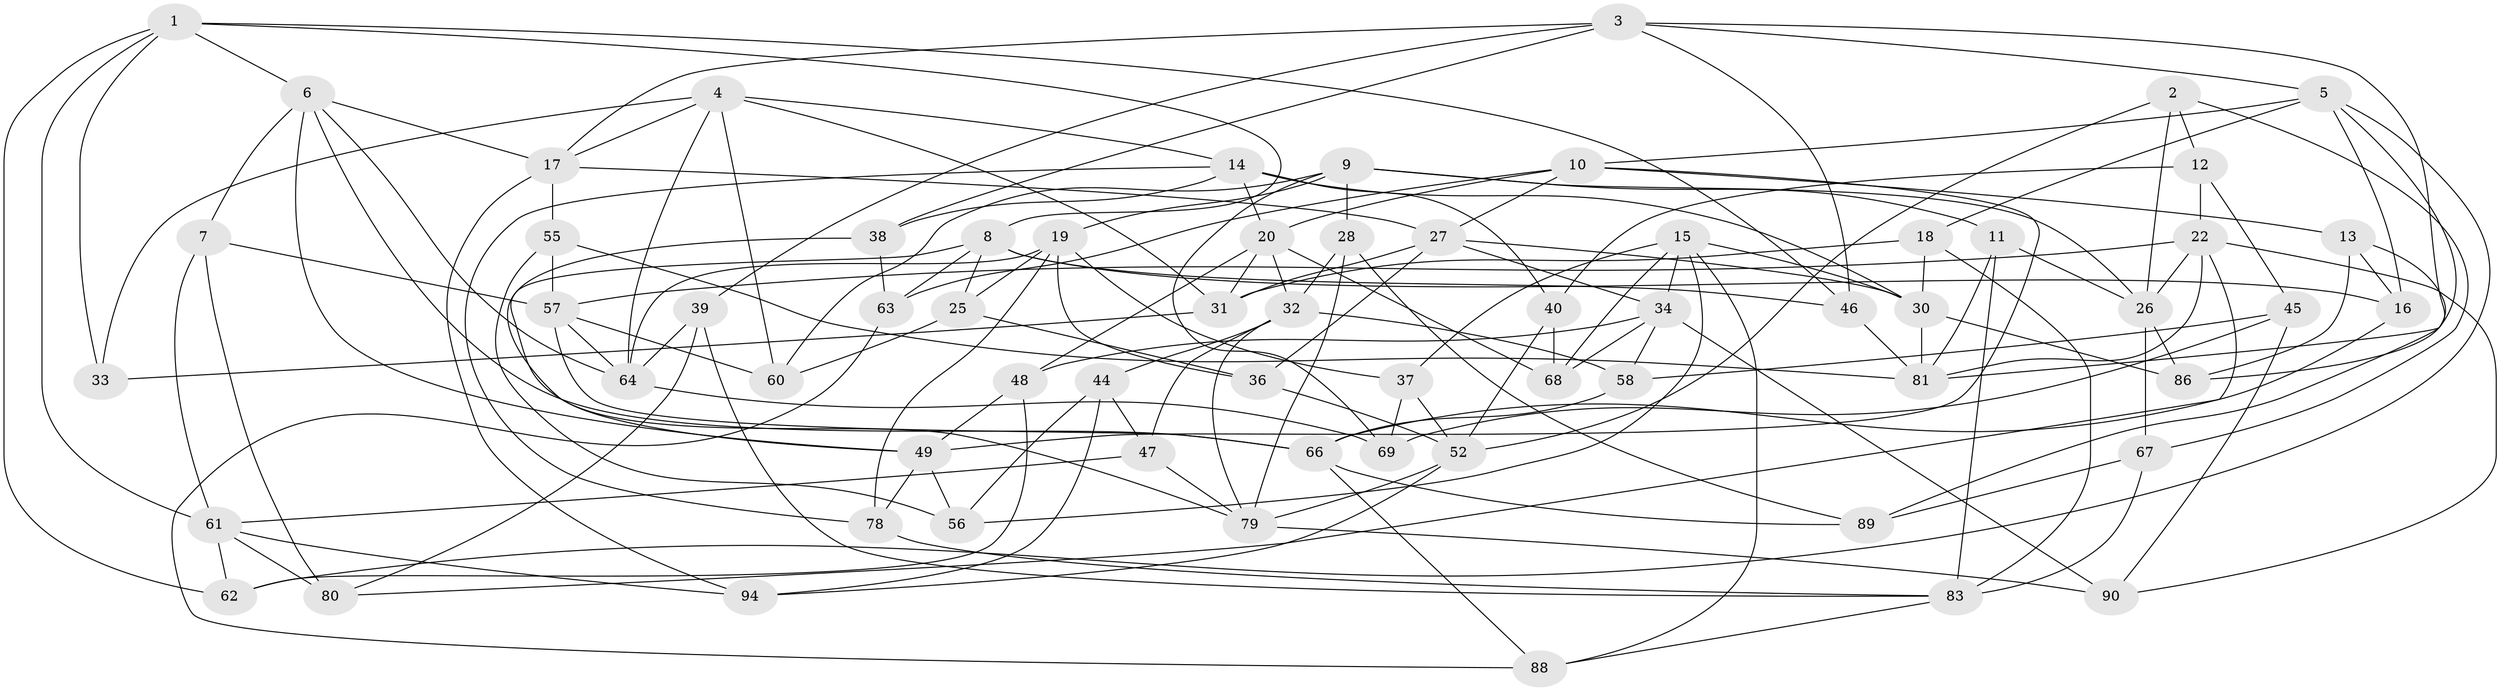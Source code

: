 // Generated by graph-tools (version 1.1) at 2025/24/03/03/25 07:24:26]
// undirected, 65 vertices, 158 edges
graph export_dot {
graph [start="1"]
  node [color=gray90,style=filled];
  1 [super="+77"];
  2;
  3 [super="+65"];
  4 [super="+74"];
  5 [super="+85"];
  6 [super="+23"];
  7;
  8 [super="+54"];
  9 [super="+29"];
  10 [super="+24"];
  11;
  12;
  13;
  14 [super="+53"];
  15 [super="+76"];
  16;
  17 [super="+50"];
  18;
  19 [super="+51"];
  20 [super="+21"];
  22 [super="+82"];
  25;
  26 [super="+43"];
  27 [super="+42"];
  28;
  30 [super="+35"];
  31 [super="+73"];
  32 [super="+72"];
  33;
  34 [super="+41"];
  36;
  37;
  38;
  39;
  40;
  44;
  45;
  46;
  47;
  48;
  49 [super="+59"];
  52 [super="+75"];
  55;
  56;
  57 [super="+84"];
  58;
  60;
  61 [super="+91"];
  62;
  63;
  64 [super="+70"];
  66 [super="+71"];
  67;
  68;
  69;
  78;
  79 [super="+87"];
  80;
  81 [super="+93"];
  83 [super="+92"];
  86;
  88;
  89;
  90;
  94;
  1 -- 46;
  1 -- 61;
  1 -- 62;
  1 -- 8;
  1 -- 33;
  1 -- 6;
  2 -- 12;
  2 -- 67;
  2 -- 26;
  2 -- 52;
  3 -- 46;
  3 -- 17;
  3 -- 38;
  3 -- 81;
  3 -- 5;
  3 -- 39;
  4 -- 64;
  4 -- 17;
  4 -- 60;
  4 -- 33;
  4 -- 31;
  4 -- 14;
  5 -- 18;
  5 -- 62;
  5 -- 16;
  5 -- 10;
  5 -- 86;
  6 -- 64;
  6 -- 49;
  6 -- 66;
  6 -- 7;
  6 -- 17;
  7 -- 80;
  7 -- 61;
  7 -- 57;
  8 -- 16;
  8 -- 49;
  8 -- 25;
  8 -- 46;
  8 -- 63;
  9 -- 69;
  9 -- 26;
  9 -- 11;
  9 -- 19;
  9 -- 28;
  9 -- 60;
  10 -- 13;
  10 -- 49;
  10 -- 63;
  10 -- 27;
  10 -- 20;
  11 -- 83;
  11 -- 81;
  11 -- 26;
  12 -- 40;
  12 -- 45;
  12 -- 22;
  13 -- 16;
  13 -- 86;
  13 -- 89;
  14 -- 40;
  14 -- 38;
  14 -- 30;
  14 -- 78;
  14 -- 20;
  15 -- 88;
  15 -- 30;
  15 -- 37;
  15 -- 56;
  15 -- 34;
  15 -- 68;
  16 -- 66;
  17 -- 27;
  17 -- 55;
  17 -- 94;
  18 -- 83;
  18 -- 30;
  18 -- 31;
  19 -- 25;
  19 -- 78;
  19 -- 36;
  19 -- 37;
  19 -- 64;
  20 -- 31;
  20 -- 48;
  20 -- 32;
  20 -- 68;
  22 -- 90;
  22 -- 81;
  22 -- 80;
  22 -- 57;
  22 -- 26;
  25 -- 60;
  25 -- 36;
  26 -- 67;
  26 -- 86;
  27 -- 34;
  27 -- 36;
  27 -- 30;
  27 -- 31;
  28 -- 79;
  28 -- 32;
  28 -- 89;
  30 -- 86;
  30 -- 81;
  31 -- 33 [weight=2];
  32 -- 58;
  32 -- 44;
  32 -- 79;
  32 -- 47;
  34 -- 48;
  34 -- 58;
  34 -- 68;
  34 -- 90;
  36 -- 52;
  37 -- 52;
  37 -- 69;
  38 -- 63;
  38 -- 79;
  39 -- 80;
  39 -- 83;
  39 -- 64;
  40 -- 68;
  40 -- 52;
  44 -- 47;
  44 -- 56;
  44 -- 94;
  45 -- 90;
  45 -- 69;
  45 -- 58;
  46 -- 81;
  47 -- 79;
  47 -- 61;
  48 -- 62;
  48 -- 49;
  49 -- 56;
  49 -- 78;
  52 -- 94;
  52 -- 79;
  55 -- 57;
  55 -- 81;
  55 -- 56;
  57 -- 66;
  57 -- 64;
  57 -- 60;
  58 -- 66;
  61 -- 94;
  61 -- 80;
  61 -- 62;
  63 -- 88;
  64 -- 69;
  66 -- 88;
  66 -- 89;
  67 -- 89;
  67 -- 83;
  78 -- 83;
  79 -- 90;
  83 -- 88;
}
